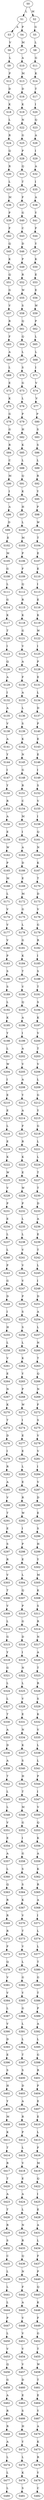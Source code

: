 strict digraph  {
	S0 -> S1 [ label = L ];
	S0 -> S2 [ label = M ];
	S1 -> S3 [ label = A ];
	S1 -> S4 [ label = P ];
	S2 -> S5 [ label = G ];
	S3 -> S6 [ label = V ];
	S4 -> S7 [ label = M ];
	S5 -> S8 [ label = L ];
	S6 -> S9 [ label = L ];
	S7 -> S10 [ label = A ];
	S8 -> S11 [ label = G ];
	S9 -> S12 [ label = P ];
	S10 -> S13 [ label = M ];
	S11 -> S14 [ label = K ];
	S12 -> S15 [ label = D ];
	S13 -> S16 [ label = D ];
	S14 -> S17 [ label = T ];
	S15 -> S18 [ label = K ];
	S16 -> S19 [ label = K ];
	S17 -> S20 [ label = I ];
	S18 -> S21 [ label = L ];
	S19 -> S22 [ label = N ];
	S20 -> S23 [ label = Q ];
	S21 -> S24 [ label = R ];
	S22 -> S25 [ label = G ];
	S23 -> S26 [ label = A ];
	S24 -> S27 [ label = Q ];
	S25 -> S28 [ label = P ];
	S26 -> S29 [ label = I ];
	S27 -> S30 [ label = R ];
	S28 -> S31 [ label = Q ];
	S29 -> S32 [ label = A ];
	S30 -> S33 [ label = L ];
	S31 -> S34 [ label = T ];
	S32 -> S35 [ label = I ];
	S33 -> S36 [ label = M ];
	S34 -> S37 [ label = F ];
	S35 -> S38 [ label = A ];
	S36 -> S39 [ label = P ];
	S37 -> S40 [ label = G ];
	S38 -> S41 [ label = Y ];
	S39 -> S42 [ label = F ];
	S40 -> S43 [ label = C ];
	S41 -> S44 [ label = F ];
	S42 -> S45 [ label = Q ];
	S43 -> S46 [ label = D ];
	S44 -> S47 [ label = Y ];
	S45 -> S48 [ label = K ];
	S46 -> S49 [ label = P ];
	S47 -> S50 [ label = K ];
	S48 -> S51 [ label = Q ];
	S49 -> S52 [ label = R ];
	S50 -> S53 [ label = E ];
	S51 -> S54 [ label = G ];
	S52 -> S55 [ label = W ];
	S53 -> S56 [ label = E ];
	S54 -> S57 [ label = V ];
	S55 -> S58 [ label = S ];
	S56 -> S59 [ label = W ];
	S57 -> S60 [ label = R ];
	S58 -> S61 [ label = Q ];
	S59 -> S62 [ label = P ];
	S60 -> S63 [ label = F ];
	S61 -> S64 [ label = Q ];
	S62 -> S65 [ label = L ];
	S63 -> S66 [ label = A ];
	S64 -> S67 [ label = L ];
	S65 -> S68 [ label = L ];
	S66 -> S69 [ label = L ];
	S67 -> S70 [ label = S ];
	S68 -> S71 [ label = I ];
	S69 -> S72 [ label = E ];
	S70 -> S73 [ label = G ];
	S71 -> S74 [ label = V ];
	S72 -> S75 [ label = K ];
	S73 -> S76 [ label = L ];
	S74 -> S77 [ label = V ];
	S75 -> S78 [ label = G ];
	S76 -> S79 [ label = P ];
	S77 -> S80 [ label = P ];
	S78 -> S81 [ label = G ];
	S79 -> S82 [ label = H ];
	S80 -> S83 [ label = S ];
	S81 -> S84 [ label = R ];
	S82 -> S85 [ label = K ];
	S83 -> S86 [ label = S ];
	S84 -> S87 [ label = C ];
	S85 -> S88 [ label = L ];
	S86 -> S89 [ label = L ];
	S87 -> S90 [ label = M ];
	S88 -> S91 [ label = Q ];
	S89 -> S92 [ label = R ];
	S90 -> S93 [ label = I ];
	S91 -> S94 [ label = K ];
	S92 -> S95 [ label = Y ];
	S93 -> S96 [ label = A ];
	S94 -> S97 [ label = H ];
	S95 -> S98 [ label = P ];
	S96 -> S99 [ label = D ];
	S97 -> S100 [ label = L ];
	S98 -> S101 [ label = W ];
	S99 -> S102 [ label = E ];
	S100 -> S103 [ label = M ];
	S101 -> S104 [ label = T ];
	S102 -> S105 [ label = M ];
	S103 -> S106 [ label = P ];
	S104 -> S107 [ label = E ];
	S105 -> S108 [ label = G ];
	S106 -> S109 [ label = F ];
	S107 -> S110 [ label = E ];
	S108 -> S111 [ label = L ];
	S109 -> S112 [ label = Q ];
	S110 -> S113 [ label = I ];
	S111 -> S114 [ label = G ];
	S112 -> S115 [ label = R ];
	S113 -> S116 [ label = E ];
	S114 -> S117 [ label = K ];
	S115 -> S118 [ label = K ];
	S116 -> S119 [ label = K ];
	S117 -> S120 [ label = T ];
	S118 -> S121 [ label = G ];
	S119 -> S122 [ label = W ];
	S120 -> S123 [ label = I ];
	S121 -> S124 [ label = V ];
	S122 -> S125 [ label = I ];
	S123 -> S126 [ label = Q ];
	S124 -> S127 [ label = A ];
	S125 -> S128 [ label = P ];
	S126 -> S129 [ label = A ];
	S127 -> S130 [ label = F ];
	S128 -> S131 [ label = E ];
	S129 -> S132 [ label = I ];
	S130 -> S133 [ label = A ];
	S131 -> S134 [ label = L ];
	S132 -> S135 [ label = A ];
	S133 -> S136 [ label = L ];
	S134 -> S137 [ label = D ];
	S135 -> S138 [ label = V ];
	S136 -> S139 [ label = S ];
	S137 -> S140 [ label = P ];
	S138 -> S141 [ label = A ];
	S139 -> S142 [ label = K ];
	S140 -> S143 [ label = E ];
	S141 -> S144 [ label = Y ];
	S142 -> S145 [ label = N ];
	S143 -> S146 [ label = E ];
	S144 -> S147 [ label = I ];
	S145 -> S148 [ label = G ];
	S146 -> S149 [ label = I ];
	S147 -> S150 [ label = Y ];
	S148 -> S151 [ label = R ];
	S149 -> S152 [ label = S ];
	S150 -> S153 [ label = R ];
	S151 -> S154 [ label = C ];
	S152 -> S155 [ label = V ];
	S153 -> S156 [ label = A ];
	S154 -> S157 [ label = M ];
	S155 -> S158 [ label = I ];
	S156 -> S159 [ label = E ];
	S157 -> S160 [ label = I ];
	S158 -> S161 [ label = Q ];
	S159 -> S162 [ label = W ];
	S160 -> S163 [ label = A ];
	S161 -> S164 [ label = N ];
	S162 -> S165 [ label = P ];
	S163 -> S166 [ label = D ];
	S164 -> S167 [ label = K ];
	S165 -> S168 [ label = M ];
	S166 -> S169 [ label = E ];
	S167 -> S170 [ label = T ];
	S168 -> S171 [ label = L ];
	S169 -> S172 [ label = M ];
	S170 -> S173 [ label = D ];
	S171 -> S174 [ label = V ];
	S172 -> S175 [ label = G ];
	S173 -> S176 [ label = V ];
	S174 -> S177 [ label = V ];
	S175 -> S178 [ label = L ];
	S176 -> S179 [ label = G ];
	S177 -> S180 [ label = V ];
	S178 -> S181 [ label = G ];
	S179 -> S182 [ label = R ];
	S180 -> S183 [ label = P ];
	S181 -> S184 [ label = K ];
	S182 -> S185 [ label = I ];
	S183 -> S186 [ label = S ];
	S184 -> S187 [ label = T ];
	S185 -> S188 [ label = S ];
	S186 -> S189 [ label = S ];
	S187 -> S190 [ label = V ];
	S188 -> S191 [ label = T ];
	S189 -> S192 [ label = L ];
	S190 -> S193 [ label = Q ];
	S191 -> S194 [ label = S ];
	S192 -> S195 [ label = K ];
	S193 -> S196 [ label = A ];
	S194 -> S197 [ label = K ];
	S195 -> S198 [ label = Y ];
	S196 -> S199 [ label = I ];
	S197 -> S200 [ label = V ];
	S198 -> S201 [ label = L ];
	S199 -> S202 [ label = A ];
	S200 -> S203 [ label = T ];
	S201 -> S204 [ label = W ];
	S202 -> S205 [ label = V ];
	S203 -> S206 [ label = V ];
	S204 -> S207 [ label = I ];
	S205 -> S208 [ label = A ];
	S206 -> S209 [ label = L ];
	S207 -> S210 [ label = E ];
	S208 -> S211 [ label = Y ];
	S209 -> S212 [ label = G ];
	S210 -> S213 [ label = E ];
	S211 -> S214 [ label = A ];
	S212 -> S215 [ label = Y ];
	S213 -> S216 [ label = L ];
	S214 -> S217 [ label = F ];
	S215 -> S218 [ label = G ];
	S216 -> S219 [ label = E ];
	S217 -> S220 [ label = R ];
	S218 -> S221 [ label = L ];
	S219 -> S222 [ label = K ];
	S220 -> S223 [ label = K ];
	S221 -> S224 [ label = L ];
	S222 -> S225 [ label = W ];
	S223 -> S226 [ label = E ];
	S224 -> S227 [ label = T ];
	S225 -> S228 [ label = V ];
	S226 -> S229 [ label = W ];
	S227 -> S230 [ label = T ];
	S228 -> S231 [ label = P ];
	S229 -> S232 [ label = P ];
	S230 -> S233 [ label = D ];
	S231 -> S234 [ label = E ];
	S232 -> S235 [ label = L ];
	S233 -> S236 [ label = A ];
	S234 -> S237 [ label = L ];
	S235 -> S238 [ label = L ];
	S236 -> S239 [ label = E ];
	S237 -> S240 [ label = L ];
	S238 -> S241 [ label = V ];
	S239 -> S242 [ label = T ];
	S240 -> S243 [ label = P ];
	S241 -> S244 [ label = V ];
	S242 -> S245 [ label = L ];
	S243 -> S246 [ label = G ];
	S244 -> S247 [ label = V ];
	S245 -> S248 [ label = I ];
	S246 -> S249 [ label = D ];
	S247 -> S250 [ label = P ];
	S248 -> S251 [ label = D ];
	S249 -> S252 [ label = I ];
	S250 -> S253 [ label = S ];
	S251 -> S254 [ label = A ];
	S252 -> S255 [ label = H ];
	S253 -> S256 [ label = S ];
	S254 -> S257 [ label = L ];
	S255 -> S258 [ label = L ];
	S256 -> S259 [ label = L ];
	S257 -> S260 [ label = N ];
	S258 -> S261 [ label = V ];
	S259 -> S262 [ label = K ];
	S260 -> S263 [ label = T ];
	S261 -> S264 [ label = E ];
	S262 -> S265 [ label = Y ];
	S263 -> S266 [ label = Q ];
	S264 -> S267 [ label = N ];
	S265 -> S268 [ label = P ];
	S266 -> S269 [ label = N ];
	S267 -> S270 [ label = K ];
	S268 -> S271 [ label = W ];
	S269 -> S272 [ label = F ];
	S270 -> S273 [ label = T ];
	S271 -> S274 [ label = I ];
	S272 -> S275 [ label = S ];
	S273 -> S276 [ label = D ];
	S274 -> S277 [ label = E ];
	S275 -> S278 [ label = V ];
	S276 -> S279 [ label = I ];
	S277 -> S280 [ label = E ];
	S278 -> S281 [ label = V ];
	S279 -> S282 [ label = R ];
	S280 -> S283 [ label = L ];
	S281 -> S284 [ label = I ];
	S282 -> S285 [ label = A ];
	S283 -> S286 [ label = E ];
	S284 -> S287 [ label = V ];
	S285 -> S288 [ label = V ];
	S286 -> S289 [ label = R ];
	S287 -> S290 [ label = D ];
	S288 -> S291 [ label = T ];
	S289 -> S292 [ label = W ];
	S290 -> S293 [ label = E ];
	S291 -> S294 [ label = E ];
	S292 -> S295 [ label = I ];
	S293 -> S296 [ label = S ];
	S294 -> S297 [ label = S ];
	S295 -> S298 [ label = P ];
	S296 -> S299 [ label = H ];
	S297 -> S300 [ label = R ];
	S298 -> S301 [ label = E ];
	S299 -> S302 [ label = Y ];
	S300 -> S303 [ label = V ];
	S301 -> S304 [ label = L ];
	S302 -> S305 [ label = M ];
	S303 -> S306 [ label = T ];
	S304 -> S307 [ label = Q ];
	S305 -> S308 [ label = K ];
	S306 -> S309 [ label = V ];
	S307 -> S310 [ label = P ];
	S308 -> S311 [ label = S ];
	S309 -> S312 [ label = L ];
	S310 -> S313 [ label = G ];
	S311 -> S314 [ label = R ];
	S312 -> S315 [ label = G ];
	S313 -> S316 [ label = D ];
	S314 -> S317 [ label = N ];
	S315 -> S318 [ label = Y ];
	S316 -> S319 [ label = I ];
	S317 -> S320 [ label = A ];
	S318 -> S321 [ label = G ];
	S319 -> S322 [ label = N ];
	S320 -> S323 [ label = T ];
	S321 -> S324 [ label = L ];
	S322 -> S325 [ label = L ];
	S323 -> S326 [ label = R ];
	S324 -> S327 [ label = L ];
	S325 -> S328 [ label = V ];
	S326 -> S329 [ label = S ];
	S327 -> S330 [ label = T ];
	S328 -> S331 [ label = E ];
	S329 -> S332 [ label = K ];
	S330 -> S333 [ label = A ];
	S331 -> S334 [ label = N ];
	S332 -> S335 [ label = V ];
	S333 -> S336 [ label = D ];
	S334 -> S337 [ label = K ];
	S335 -> S338 [ label = L ];
	S336 -> S339 [ label = A ];
	S337 -> S340 [ label = S ];
	S338 -> S341 [ label = L ];
	S339 -> S342 [ label = T ];
	S340 -> S343 [ label = H ];
	S341 -> S344 [ label = P ];
	S342 -> S345 [ label = L ];
	S343 -> S346 [ label = T ];
	S344 -> S347 [ label = I ];
	S345 -> S348 [ label = L ];
	S346 -> S349 [ label = M ];
	S347 -> S350 [ label = V ];
	S348 -> S351 [ label = V ];
	S349 -> S352 [ label = G ];
	S350 -> S353 [ label = Q ];
	S351 -> S354 [ label = E ];
	S352 -> S355 [ label = I ];
	S353 -> S356 [ label = K ];
	S354 -> S357 [ label = A ];
	S355 -> S358 [ label = G ];
	S356 -> S359 [ label = A ];
	S357 -> S360 [ label = L ];
	S358 -> S361 [ label = S ];
	S359 -> S362 [ label = K ];
	S360 -> S363 [ label = Q ];
	S361 -> S364 [ label = S ];
	S362 -> S365 [ label = R ];
	S363 -> S366 [ label = R ];
	S364 -> S367 [ label = K ];
	S365 -> S368 [ label = A ];
	S366 -> S369 [ label = R ];
	S367 -> S370 [ label = V ];
	S368 -> S371 [ label = I ];
	S369 -> S372 [ label = R ];
	S370 -> S373 [ label = T ];
	S371 -> S374 [ label = L ];
	S372 -> S375 [ label = F ];
	S373 -> S376 [ label = V ];
	S374 -> S377 [ label = L ];
	S375 -> S378 [ label = Q ];
	S376 -> S379 [ label = L ];
	S377 -> S380 [ label = T ];
	S378 -> S381 [ label = V ];
	S379 -> S382 [ label = G ];
	S380 -> S383 [ label = G ];
	S381 -> S384 [ label = V ];
	S382 -> S385 [ label = Y ];
	S383 -> S386 [ label = T ];
	S384 -> S387 [ label = L ];
	S385 -> S388 [ label = G ];
	S386 -> S389 [ label = P ];
	S387 -> S390 [ label = V ];
	S388 -> S391 [ label = L ];
	S389 -> S392 [ label = A ];
	S390 -> S393 [ label = D ];
	S391 -> S394 [ label = L ];
	S392 -> S395 [ label = L ];
	S393 -> S396 [ label = E ];
	S394 -> S397 [ label = T ];
	S395 -> S398 [ label = G ];
	S396 -> S399 [ label = S ];
	S397 -> S400 [ label = S ];
	S398 -> S401 [ label = R ];
	S399 -> S402 [ label = H ];
	S400 -> S403 [ label = D ];
	S401 -> S404 [ label = P ];
	S402 -> S405 [ label = Y ];
	S403 -> S406 [ label = A ];
	S404 -> S407 [ label = E ];
	S405 -> S408 [ label = M ];
	S406 -> S409 [ label = R ];
	S407 -> S410 [ label = E ];
	S408 -> S411 [ label = K ];
	S409 -> S412 [ label = P ];
	S410 -> S413 [ label = L ];
	S411 -> S414 [ label = T ];
	S412 -> S415 [ label = L ];
	S413 -> S416 [ label = F ];
	S414 -> S417 [ label = R ];
	S415 -> S418 [ label = V ];
	S416 -> S419 [ label = M ];
	S417 -> S420 [ label = T ];
	S418 -> S421 [ label = E ];
	S419 -> S422 [ label = Q ];
	S420 -> S423 [ label = A ];
	S421 -> S424 [ label = A ];
	S422 -> S425 [ label = I ];
	S423 -> S426 [ label = T ];
	S424 -> S427 [ label = L ];
	S425 -> S428 [ label = E ];
	S426 -> S429 [ label = R ];
	S427 -> S430 [ label = N ];
	S428 -> S431 [ label = A ];
	S429 -> S432 [ label = S ];
	S430 -> S433 [ label = R ];
	S431 -> S434 [ label = L ];
	S432 -> S435 [ label = C ];
	S433 -> S436 [ label = Q ];
	S434 -> S437 [ label = F ];
	S435 -> S438 [ label = L ];
	S436 -> S439 [ label = N ];
	S437 -> S440 [ label = P ];
	S438 -> S441 [ label = L ];
	S439 -> S442 [ label = F ];
	S440 -> S443 [ label = Q ];
	S441 -> S444 [ label = L ];
	S442 -> S445 [ label = A ];
	S443 -> S446 [ label = K ];
	S444 -> S447 [ label = P ];
	S445 -> S448 [ label = V ];
	S446 -> S449 [ label = F ];
	S447 -> S450 [ label = L ];
	S448 -> S451 [ label = V ];
	S449 -> S452 [ label = G ];
	S450 -> S453 [ label = V ];
	S451 -> S454 [ label = V ];
	S452 -> S455 [ label = T ];
	S453 -> S456 [ label = Q ];
	S454 -> S457 [ label = V ];
	S455 -> S458 [ label = W ];
	S456 -> S459 [ label = G ];
	S457 -> S460 [ label = D ];
	S458 -> S461 [ label = T ];
	S459 -> S462 [ label = A ];
	S460 -> S463 [ label = E ];
	S461 -> S464 [ label = E ];
	S462 -> S465 [ label = R ];
	S463 -> S466 [ label = S ];
	S464 -> S467 [ label = Y ];
	S465 -> S468 [ label = R ];
	S466 -> S469 [ label = H ];
	S467 -> S470 [ label = A ];
	S468 -> S471 [ label = A ];
	S469 -> S472 [ label = Y ];
	S470 -> S473 [ label = K ];
	S471 -> S474 [ label = L ];
	S472 -> S475 [ label = L ];
	S473 -> S476 [ label = R ];
	S474 -> S477 [ label = L ];
	S475 -> S478 [ label = K ];
	S476 -> S479 [ label = Y ];
	S477 -> S480 [ label = L ];
	S478 -> S481 [ label = S ];
	S479 -> S482 [ label = C ];
}
